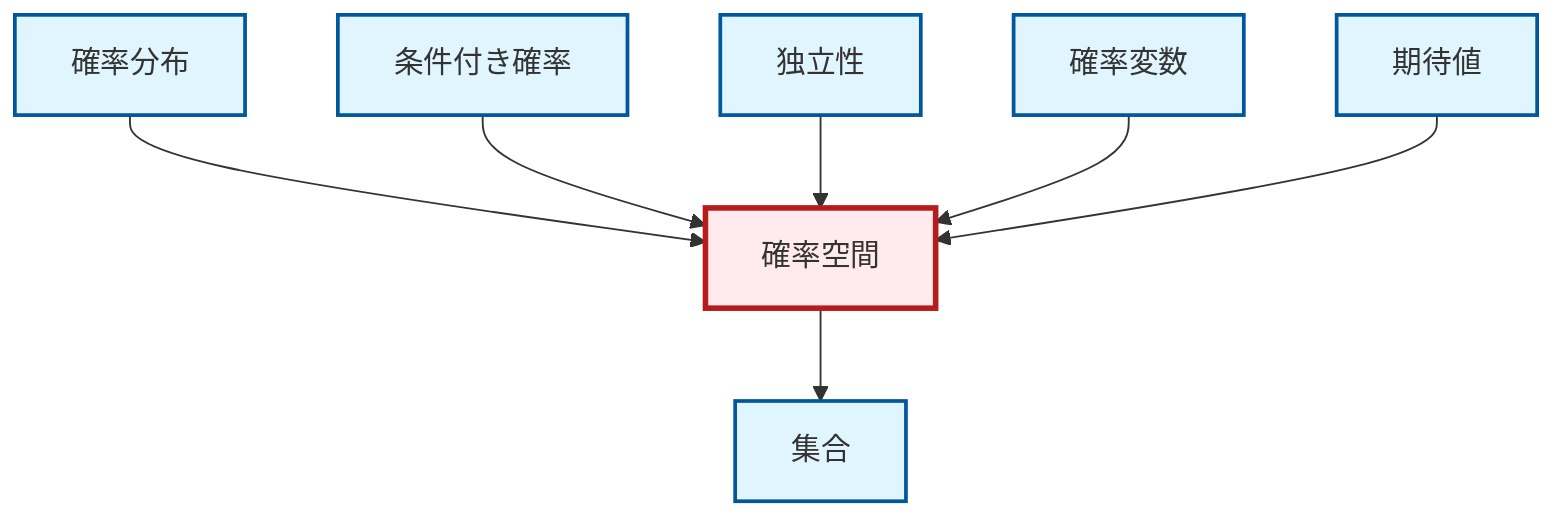 graph TD
    classDef definition fill:#e1f5fe,stroke:#01579b,stroke-width:2px
    classDef theorem fill:#f3e5f5,stroke:#4a148c,stroke-width:2px
    classDef axiom fill:#fff3e0,stroke:#e65100,stroke-width:2px
    classDef example fill:#e8f5e9,stroke:#1b5e20,stroke-width:2px
    classDef current fill:#ffebee,stroke:#b71c1c,stroke-width:3px
    def-random-variable["確率変数"]:::definition
    def-independence["独立性"]:::definition
    def-expectation["期待値"]:::definition
    def-conditional-probability["条件付き確率"]:::definition
    def-probability-space["確率空間"]:::definition
    def-probability-distribution["確率分布"]:::definition
    def-set["集合"]:::definition
    def-probability-space --> def-set
    def-probability-distribution --> def-probability-space
    def-conditional-probability --> def-probability-space
    def-independence --> def-probability-space
    def-random-variable --> def-probability-space
    def-expectation --> def-probability-space
    class def-probability-space current